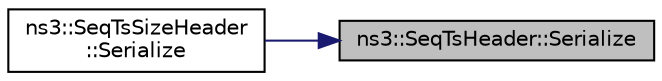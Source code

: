 digraph "ns3::SeqTsHeader::Serialize"
{
 // LATEX_PDF_SIZE
  edge [fontname="Helvetica",fontsize="10",labelfontname="Helvetica",labelfontsize="10"];
  node [fontname="Helvetica",fontsize="10",shape=record];
  rankdir="RL";
  Node1 [label="ns3::SeqTsHeader::Serialize",height=0.2,width=0.4,color="black", fillcolor="grey75", style="filled", fontcolor="black",tooltip=" "];
  Node1 -> Node2 [dir="back",color="midnightblue",fontsize="10",style="solid",fontname="Helvetica"];
  Node2 [label="ns3::SeqTsSizeHeader\l::Serialize",height=0.2,width=0.4,color="black", fillcolor="white", style="filled",URL="$classns3_1_1_seq_ts_size_header.html#a98eb7a27141280417e61d0fb45150fd8",tooltip=" "];
}
